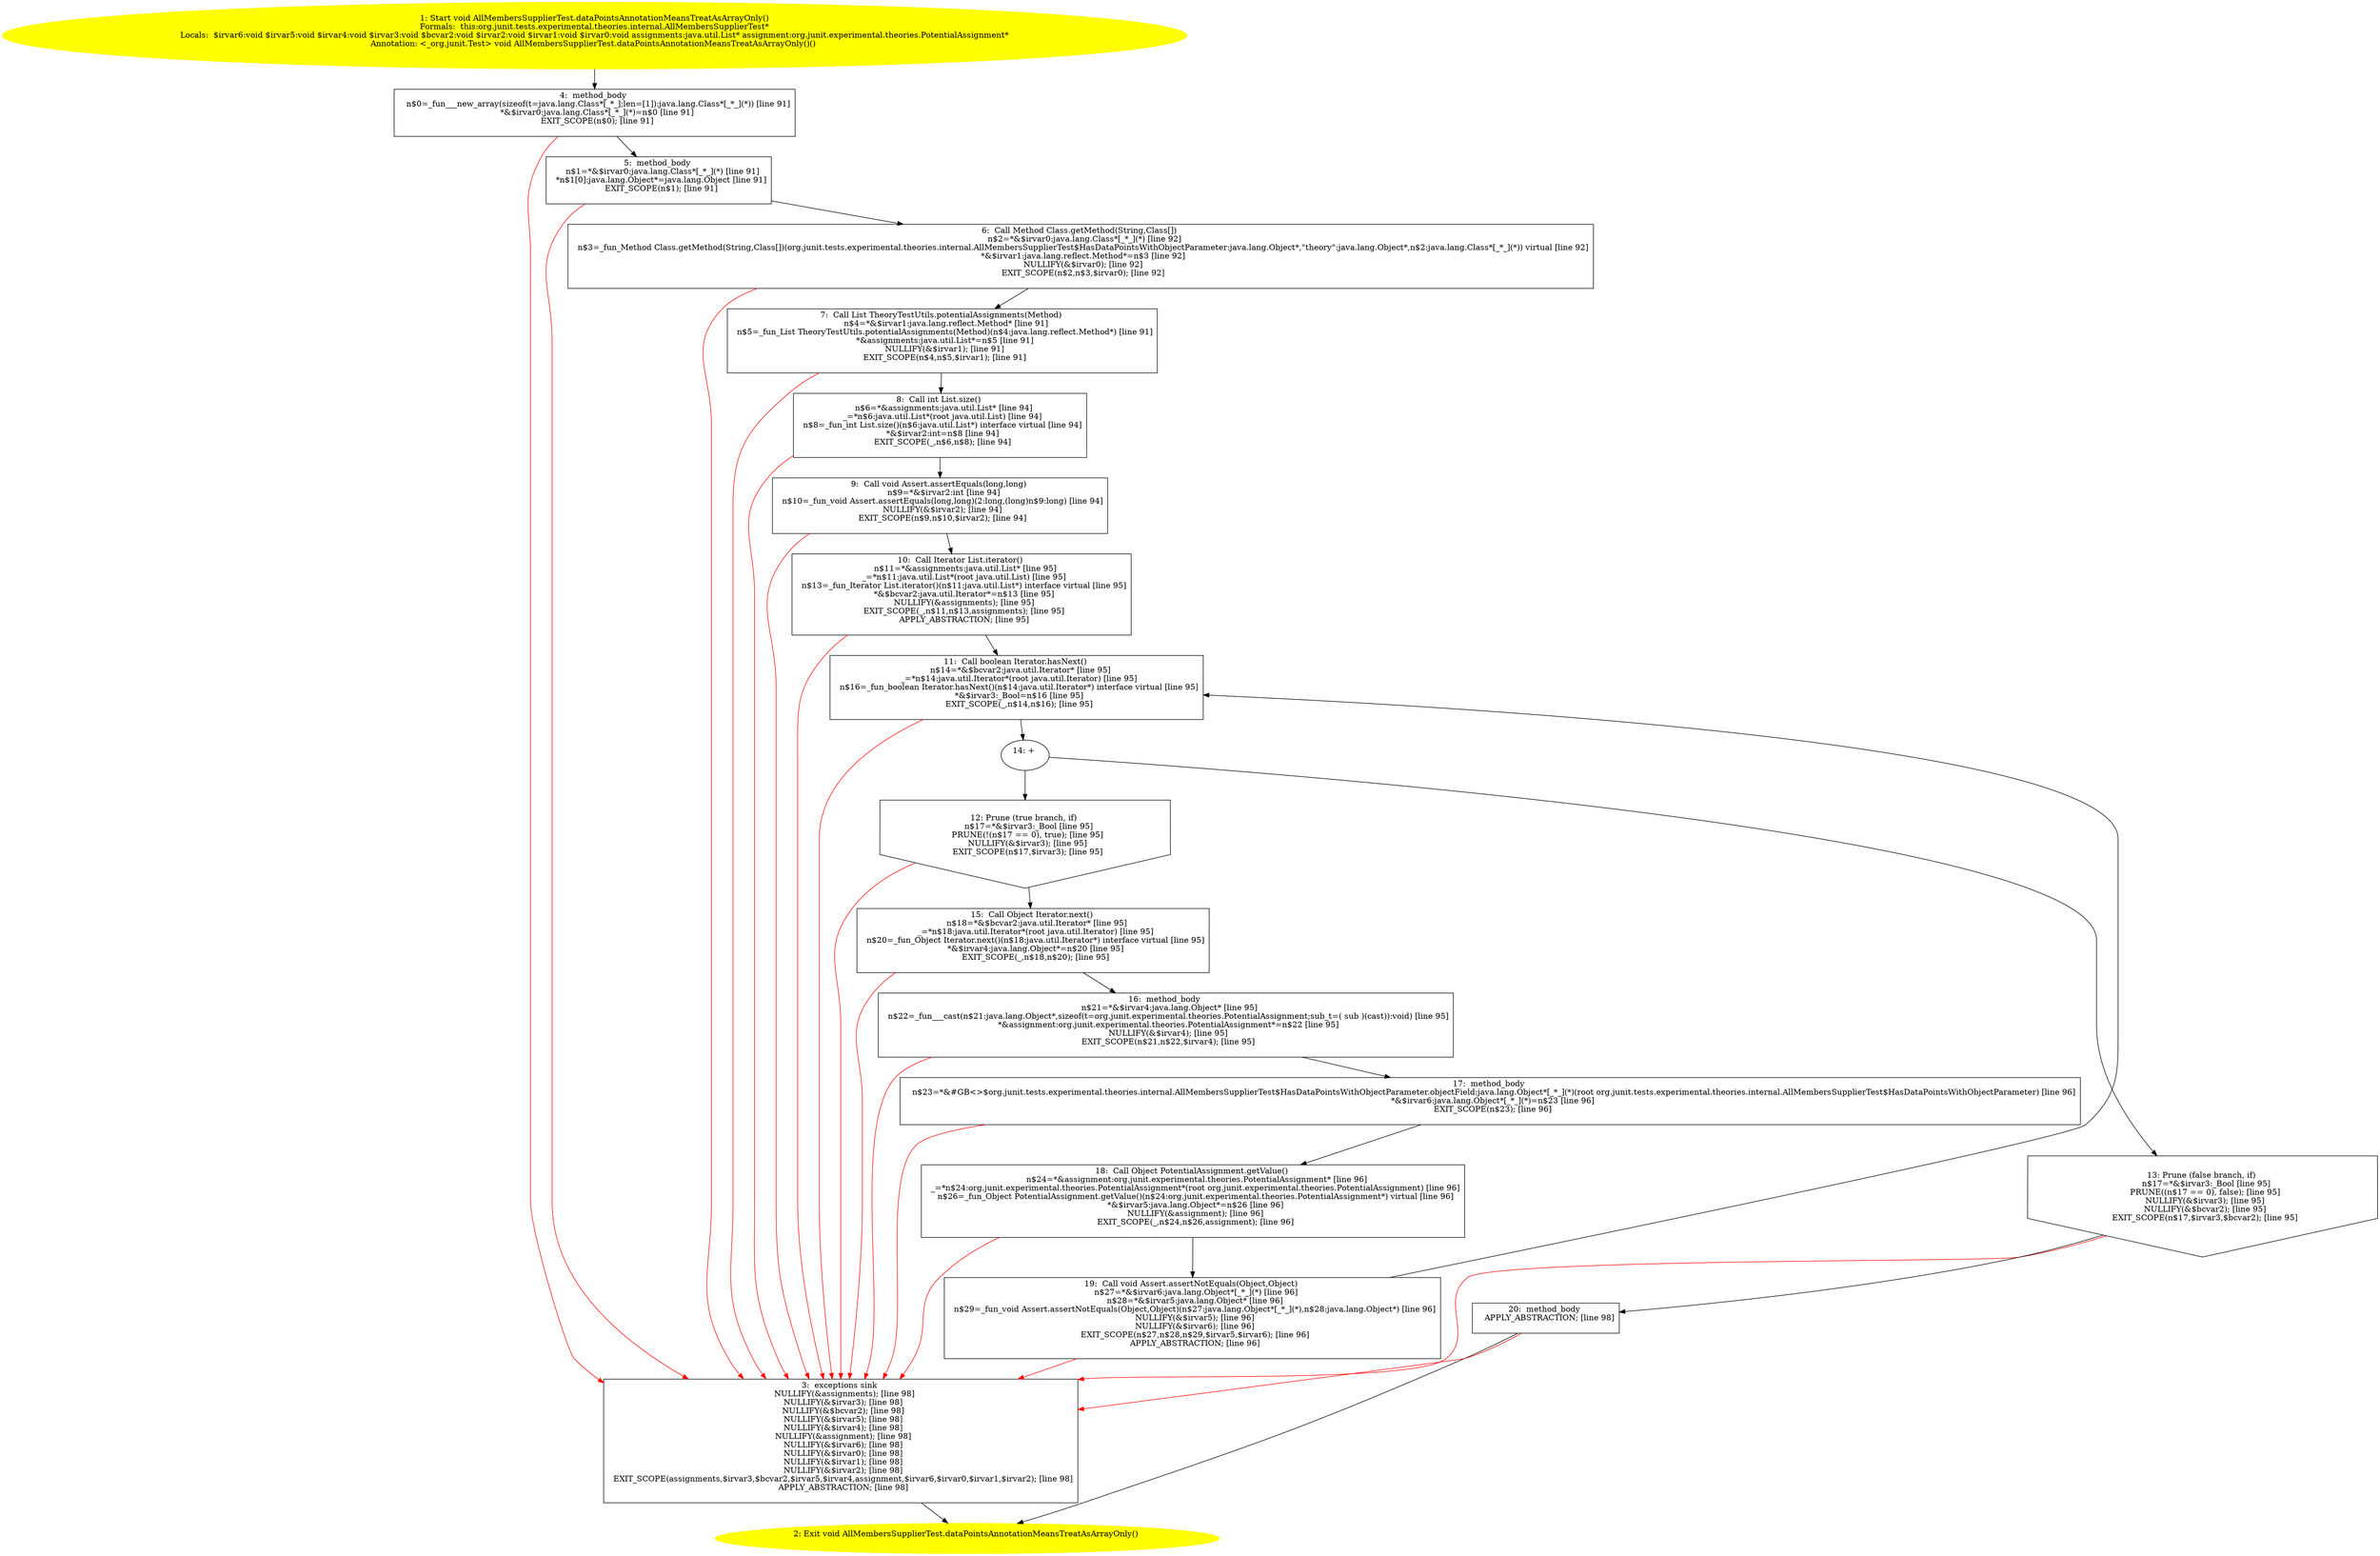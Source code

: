 /* @generated */
digraph cfg {
"org.junit.tests.experimental.theories.internal.AllMembersSupplierTest.dataPointsAnnotationMeansTreat.ea7d7a4428501976a50ae4250555c43a_1" [label="1: Start void AllMembersSupplierTest.dataPointsAnnotationMeansTreatAsArrayOnly()\nFormals:  this:org.junit.tests.experimental.theories.internal.AllMembersSupplierTest*\nLocals:  $irvar6:void $irvar5:void $irvar4:void $irvar3:void $bcvar2:void $irvar2:void $irvar1:void $irvar0:void assignments:java.util.List* assignment:org.junit.experimental.theories.PotentialAssignment*\nAnnotation: <_org.junit.Test> void AllMembersSupplierTest.dataPointsAnnotationMeansTreatAsArrayOnly()() \n  " color=yellow style=filled]
	

	 "org.junit.tests.experimental.theories.internal.AllMembersSupplierTest.dataPointsAnnotationMeansTreat.ea7d7a4428501976a50ae4250555c43a_1" -> "org.junit.tests.experimental.theories.internal.AllMembersSupplierTest.dataPointsAnnotationMeansTreat.ea7d7a4428501976a50ae4250555c43a_4" ;
"org.junit.tests.experimental.theories.internal.AllMembersSupplierTest.dataPointsAnnotationMeansTreat.ea7d7a4428501976a50ae4250555c43a_2" [label="2: Exit void AllMembersSupplierTest.dataPointsAnnotationMeansTreatAsArrayOnly() \n  " color=yellow style=filled]
	

"org.junit.tests.experimental.theories.internal.AllMembersSupplierTest.dataPointsAnnotationMeansTreat.ea7d7a4428501976a50ae4250555c43a_3" [label="3:  exceptions sink \n   NULLIFY(&assignments); [line 98]\n  NULLIFY(&$irvar3); [line 98]\n  NULLIFY(&$bcvar2); [line 98]\n  NULLIFY(&$irvar5); [line 98]\n  NULLIFY(&$irvar4); [line 98]\n  NULLIFY(&assignment); [line 98]\n  NULLIFY(&$irvar6); [line 98]\n  NULLIFY(&$irvar0); [line 98]\n  NULLIFY(&$irvar1); [line 98]\n  NULLIFY(&$irvar2); [line 98]\n  EXIT_SCOPE(assignments,$irvar3,$bcvar2,$irvar5,$irvar4,assignment,$irvar6,$irvar0,$irvar1,$irvar2); [line 98]\n  APPLY_ABSTRACTION; [line 98]\n " shape="box"]
	

	 "org.junit.tests.experimental.theories.internal.AllMembersSupplierTest.dataPointsAnnotationMeansTreat.ea7d7a4428501976a50ae4250555c43a_3" -> "org.junit.tests.experimental.theories.internal.AllMembersSupplierTest.dataPointsAnnotationMeansTreat.ea7d7a4428501976a50ae4250555c43a_2" ;
"org.junit.tests.experimental.theories.internal.AllMembersSupplierTest.dataPointsAnnotationMeansTreat.ea7d7a4428501976a50ae4250555c43a_4" [label="4:  method_body \n   n$0=_fun___new_array(sizeof(t=java.lang.Class*[_*_];len=[1]):java.lang.Class*[_*_](*)) [line 91]\n  *&$irvar0:java.lang.Class*[_*_](*)=n$0 [line 91]\n  EXIT_SCOPE(n$0); [line 91]\n " shape="box"]
	

	 "org.junit.tests.experimental.theories.internal.AllMembersSupplierTest.dataPointsAnnotationMeansTreat.ea7d7a4428501976a50ae4250555c43a_4" -> "org.junit.tests.experimental.theories.internal.AllMembersSupplierTest.dataPointsAnnotationMeansTreat.ea7d7a4428501976a50ae4250555c43a_5" ;
	 "org.junit.tests.experimental.theories.internal.AllMembersSupplierTest.dataPointsAnnotationMeansTreat.ea7d7a4428501976a50ae4250555c43a_4" -> "org.junit.tests.experimental.theories.internal.AllMembersSupplierTest.dataPointsAnnotationMeansTreat.ea7d7a4428501976a50ae4250555c43a_3" [color="red" ];
"org.junit.tests.experimental.theories.internal.AllMembersSupplierTest.dataPointsAnnotationMeansTreat.ea7d7a4428501976a50ae4250555c43a_5" [label="5:  method_body \n   n$1=*&$irvar0:java.lang.Class*[_*_](*) [line 91]\n  *n$1[0]:java.lang.Object*=java.lang.Object [line 91]\n  EXIT_SCOPE(n$1); [line 91]\n " shape="box"]
	

	 "org.junit.tests.experimental.theories.internal.AllMembersSupplierTest.dataPointsAnnotationMeansTreat.ea7d7a4428501976a50ae4250555c43a_5" -> "org.junit.tests.experimental.theories.internal.AllMembersSupplierTest.dataPointsAnnotationMeansTreat.ea7d7a4428501976a50ae4250555c43a_6" ;
	 "org.junit.tests.experimental.theories.internal.AllMembersSupplierTest.dataPointsAnnotationMeansTreat.ea7d7a4428501976a50ae4250555c43a_5" -> "org.junit.tests.experimental.theories.internal.AllMembersSupplierTest.dataPointsAnnotationMeansTreat.ea7d7a4428501976a50ae4250555c43a_3" [color="red" ];
"org.junit.tests.experimental.theories.internal.AllMembersSupplierTest.dataPointsAnnotationMeansTreat.ea7d7a4428501976a50ae4250555c43a_6" [label="6:  Call Method Class.getMethod(String,Class[]) \n   n$2=*&$irvar0:java.lang.Class*[_*_](*) [line 92]\n  n$3=_fun_Method Class.getMethod(String,Class[])(org.junit.tests.experimental.theories.internal.AllMembersSupplierTest$HasDataPointsWithObjectParameter:java.lang.Object*,\"theory\":java.lang.Object*,n$2:java.lang.Class*[_*_](*)) virtual [line 92]\n  *&$irvar1:java.lang.reflect.Method*=n$3 [line 92]\n  NULLIFY(&$irvar0); [line 92]\n  EXIT_SCOPE(n$2,n$3,$irvar0); [line 92]\n " shape="box"]
	

	 "org.junit.tests.experimental.theories.internal.AllMembersSupplierTest.dataPointsAnnotationMeansTreat.ea7d7a4428501976a50ae4250555c43a_6" -> "org.junit.tests.experimental.theories.internal.AllMembersSupplierTest.dataPointsAnnotationMeansTreat.ea7d7a4428501976a50ae4250555c43a_7" ;
	 "org.junit.tests.experimental.theories.internal.AllMembersSupplierTest.dataPointsAnnotationMeansTreat.ea7d7a4428501976a50ae4250555c43a_6" -> "org.junit.tests.experimental.theories.internal.AllMembersSupplierTest.dataPointsAnnotationMeansTreat.ea7d7a4428501976a50ae4250555c43a_3" [color="red" ];
"org.junit.tests.experimental.theories.internal.AllMembersSupplierTest.dataPointsAnnotationMeansTreat.ea7d7a4428501976a50ae4250555c43a_7" [label="7:  Call List TheoryTestUtils.potentialAssignments(Method) \n   n$4=*&$irvar1:java.lang.reflect.Method* [line 91]\n  n$5=_fun_List TheoryTestUtils.potentialAssignments(Method)(n$4:java.lang.reflect.Method*) [line 91]\n  *&assignments:java.util.List*=n$5 [line 91]\n  NULLIFY(&$irvar1); [line 91]\n  EXIT_SCOPE(n$4,n$5,$irvar1); [line 91]\n " shape="box"]
	

	 "org.junit.tests.experimental.theories.internal.AllMembersSupplierTest.dataPointsAnnotationMeansTreat.ea7d7a4428501976a50ae4250555c43a_7" -> "org.junit.tests.experimental.theories.internal.AllMembersSupplierTest.dataPointsAnnotationMeansTreat.ea7d7a4428501976a50ae4250555c43a_8" ;
	 "org.junit.tests.experimental.theories.internal.AllMembersSupplierTest.dataPointsAnnotationMeansTreat.ea7d7a4428501976a50ae4250555c43a_7" -> "org.junit.tests.experimental.theories.internal.AllMembersSupplierTest.dataPointsAnnotationMeansTreat.ea7d7a4428501976a50ae4250555c43a_3" [color="red" ];
"org.junit.tests.experimental.theories.internal.AllMembersSupplierTest.dataPointsAnnotationMeansTreat.ea7d7a4428501976a50ae4250555c43a_8" [label="8:  Call int List.size() \n   n$6=*&assignments:java.util.List* [line 94]\n  _=*n$6:java.util.List*(root java.util.List) [line 94]\n  n$8=_fun_int List.size()(n$6:java.util.List*) interface virtual [line 94]\n  *&$irvar2:int=n$8 [line 94]\n  EXIT_SCOPE(_,n$6,n$8); [line 94]\n " shape="box"]
	

	 "org.junit.tests.experimental.theories.internal.AllMembersSupplierTest.dataPointsAnnotationMeansTreat.ea7d7a4428501976a50ae4250555c43a_8" -> "org.junit.tests.experimental.theories.internal.AllMembersSupplierTest.dataPointsAnnotationMeansTreat.ea7d7a4428501976a50ae4250555c43a_9" ;
	 "org.junit.tests.experimental.theories.internal.AllMembersSupplierTest.dataPointsAnnotationMeansTreat.ea7d7a4428501976a50ae4250555c43a_8" -> "org.junit.tests.experimental.theories.internal.AllMembersSupplierTest.dataPointsAnnotationMeansTreat.ea7d7a4428501976a50ae4250555c43a_3" [color="red" ];
"org.junit.tests.experimental.theories.internal.AllMembersSupplierTest.dataPointsAnnotationMeansTreat.ea7d7a4428501976a50ae4250555c43a_9" [label="9:  Call void Assert.assertEquals(long,long) \n   n$9=*&$irvar2:int [line 94]\n  n$10=_fun_void Assert.assertEquals(long,long)(2:long,(long)n$9:long) [line 94]\n  NULLIFY(&$irvar2); [line 94]\n  EXIT_SCOPE(n$9,n$10,$irvar2); [line 94]\n " shape="box"]
	

	 "org.junit.tests.experimental.theories.internal.AllMembersSupplierTest.dataPointsAnnotationMeansTreat.ea7d7a4428501976a50ae4250555c43a_9" -> "org.junit.tests.experimental.theories.internal.AllMembersSupplierTest.dataPointsAnnotationMeansTreat.ea7d7a4428501976a50ae4250555c43a_10" ;
	 "org.junit.tests.experimental.theories.internal.AllMembersSupplierTest.dataPointsAnnotationMeansTreat.ea7d7a4428501976a50ae4250555c43a_9" -> "org.junit.tests.experimental.theories.internal.AllMembersSupplierTest.dataPointsAnnotationMeansTreat.ea7d7a4428501976a50ae4250555c43a_3" [color="red" ];
"org.junit.tests.experimental.theories.internal.AllMembersSupplierTest.dataPointsAnnotationMeansTreat.ea7d7a4428501976a50ae4250555c43a_10" [label="10:  Call Iterator List.iterator() \n   n$11=*&assignments:java.util.List* [line 95]\n  _=*n$11:java.util.List*(root java.util.List) [line 95]\n  n$13=_fun_Iterator List.iterator()(n$11:java.util.List*) interface virtual [line 95]\n  *&$bcvar2:java.util.Iterator*=n$13 [line 95]\n  NULLIFY(&assignments); [line 95]\n  EXIT_SCOPE(_,n$11,n$13,assignments); [line 95]\n  APPLY_ABSTRACTION; [line 95]\n " shape="box"]
	

	 "org.junit.tests.experimental.theories.internal.AllMembersSupplierTest.dataPointsAnnotationMeansTreat.ea7d7a4428501976a50ae4250555c43a_10" -> "org.junit.tests.experimental.theories.internal.AllMembersSupplierTest.dataPointsAnnotationMeansTreat.ea7d7a4428501976a50ae4250555c43a_11" ;
	 "org.junit.tests.experimental.theories.internal.AllMembersSupplierTest.dataPointsAnnotationMeansTreat.ea7d7a4428501976a50ae4250555c43a_10" -> "org.junit.tests.experimental.theories.internal.AllMembersSupplierTest.dataPointsAnnotationMeansTreat.ea7d7a4428501976a50ae4250555c43a_3" [color="red" ];
"org.junit.tests.experimental.theories.internal.AllMembersSupplierTest.dataPointsAnnotationMeansTreat.ea7d7a4428501976a50ae4250555c43a_11" [label="11:  Call boolean Iterator.hasNext() \n   n$14=*&$bcvar2:java.util.Iterator* [line 95]\n  _=*n$14:java.util.Iterator*(root java.util.Iterator) [line 95]\n  n$16=_fun_boolean Iterator.hasNext()(n$14:java.util.Iterator*) interface virtual [line 95]\n  *&$irvar3:_Bool=n$16 [line 95]\n  EXIT_SCOPE(_,n$14,n$16); [line 95]\n " shape="box"]
	

	 "org.junit.tests.experimental.theories.internal.AllMembersSupplierTest.dataPointsAnnotationMeansTreat.ea7d7a4428501976a50ae4250555c43a_11" -> "org.junit.tests.experimental.theories.internal.AllMembersSupplierTest.dataPointsAnnotationMeansTreat.ea7d7a4428501976a50ae4250555c43a_14" ;
	 "org.junit.tests.experimental.theories.internal.AllMembersSupplierTest.dataPointsAnnotationMeansTreat.ea7d7a4428501976a50ae4250555c43a_11" -> "org.junit.tests.experimental.theories.internal.AllMembersSupplierTest.dataPointsAnnotationMeansTreat.ea7d7a4428501976a50ae4250555c43a_3" [color="red" ];
"org.junit.tests.experimental.theories.internal.AllMembersSupplierTest.dataPointsAnnotationMeansTreat.ea7d7a4428501976a50ae4250555c43a_12" [label="12: Prune (true branch, if) \n   n$17=*&$irvar3:_Bool [line 95]\n  PRUNE(!(n$17 == 0), true); [line 95]\n  NULLIFY(&$irvar3); [line 95]\n  EXIT_SCOPE(n$17,$irvar3); [line 95]\n " shape="invhouse"]
	

	 "org.junit.tests.experimental.theories.internal.AllMembersSupplierTest.dataPointsAnnotationMeansTreat.ea7d7a4428501976a50ae4250555c43a_12" -> "org.junit.tests.experimental.theories.internal.AllMembersSupplierTest.dataPointsAnnotationMeansTreat.ea7d7a4428501976a50ae4250555c43a_15" ;
	 "org.junit.tests.experimental.theories.internal.AllMembersSupplierTest.dataPointsAnnotationMeansTreat.ea7d7a4428501976a50ae4250555c43a_12" -> "org.junit.tests.experimental.theories.internal.AllMembersSupplierTest.dataPointsAnnotationMeansTreat.ea7d7a4428501976a50ae4250555c43a_3" [color="red" ];
"org.junit.tests.experimental.theories.internal.AllMembersSupplierTest.dataPointsAnnotationMeansTreat.ea7d7a4428501976a50ae4250555c43a_13" [label="13: Prune (false branch, if) \n   n$17=*&$irvar3:_Bool [line 95]\n  PRUNE((n$17 == 0), false); [line 95]\n  NULLIFY(&$irvar3); [line 95]\n  NULLIFY(&$bcvar2); [line 95]\n  EXIT_SCOPE(n$17,$irvar3,$bcvar2); [line 95]\n " shape="invhouse"]
	

	 "org.junit.tests.experimental.theories.internal.AllMembersSupplierTest.dataPointsAnnotationMeansTreat.ea7d7a4428501976a50ae4250555c43a_13" -> "org.junit.tests.experimental.theories.internal.AllMembersSupplierTest.dataPointsAnnotationMeansTreat.ea7d7a4428501976a50ae4250555c43a_20" ;
	 "org.junit.tests.experimental.theories.internal.AllMembersSupplierTest.dataPointsAnnotationMeansTreat.ea7d7a4428501976a50ae4250555c43a_13" -> "org.junit.tests.experimental.theories.internal.AllMembersSupplierTest.dataPointsAnnotationMeansTreat.ea7d7a4428501976a50ae4250555c43a_3" [color="red" ];
"org.junit.tests.experimental.theories.internal.AllMembersSupplierTest.dataPointsAnnotationMeansTreat.ea7d7a4428501976a50ae4250555c43a_14" [label="14: + \n  " ]
	

	 "org.junit.tests.experimental.theories.internal.AllMembersSupplierTest.dataPointsAnnotationMeansTreat.ea7d7a4428501976a50ae4250555c43a_14" -> "org.junit.tests.experimental.theories.internal.AllMembersSupplierTest.dataPointsAnnotationMeansTreat.ea7d7a4428501976a50ae4250555c43a_12" ;
	 "org.junit.tests.experimental.theories.internal.AllMembersSupplierTest.dataPointsAnnotationMeansTreat.ea7d7a4428501976a50ae4250555c43a_14" -> "org.junit.tests.experimental.theories.internal.AllMembersSupplierTest.dataPointsAnnotationMeansTreat.ea7d7a4428501976a50ae4250555c43a_13" ;
"org.junit.tests.experimental.theories.internal.AllMembersSupplierTest.dataPointsAnnotationMeansTreat.ea7d7a4428501976a50ae4250555c43a_15" [label="15:  Call Object Iterator.next() \n   n$18=*&$bcvar2:java.util.Iterator* [line 95]\n  _=*n$18:java.util.Iterator*(root java.util.Iterator) [line 95]\n  n$20=_fun_Object Iterator.next()(n$18:java.util.Iterator*) interface virtual [line 95]\n  *&$irvar4:java.lang.Object*=n$20 [line 95]\n  EXIT_SCOPE(_,n$18,n$20); [line 95]\n " shape="box"]
	

	 "org.junit.tests.experimental.theories.internal.AllMembersSupplierTest.dataPointsAnnotationMeansTreat.ea7d7a4428501976a50ae4250555c43a_15" -> "org.junit.tests.experimental.theories.internal.AllMembersSupplierTest.dataPointsAnnotationMeansTreat.ea7d7a4428501976a50ae4250555c43a_16" ;
	 "org.junit.tests.experimental.theories.internal.AllMembersSupplierTest.dataPointsAnnotationMeansTreat.ea7d7a4428501976a50ae4250555c43a_15" -> "org.junit.tests.experimental.theories.internal.AllMembersSupplierTest.dataPointsAnnotationMeansTreat.ea7d7a4428501976a50ae4250555c43a_3" [color="red" ];
"org.junit.tests.experimental.theories.internal.AllMembersSupplierTest.dataPointsAnnotationMeansTreat.ea7d7a4428501976a50ae4250555c43a_16" [label="16:  method_body \n   n$21=*&$irvar4:java.lang.Object* [line 95]\n  n$22=_fun___cast(n$21:java.lang.Object*,sizeof(t=org.junit.experimental.theories.PotentialAssignment;sub_t=( sub )(cast)):void) [line 95]\n  *&assignment:org.junit.experimental.theories.PotentialAssignment*=n$22 [line 95]\n  NULLIFY(&$irvar4); [line 95]\n  EXIT_SCOPE(n$21,n$22,$irvar4); [line 95]\n " shape="box"]
	

	 "org.junit.tests.experimental.theories.internal.AllMembersSupplierTest.dataPointsAnnotationMeansTreat.ea7d7a4428501976a50ae4250555c43a_16" -> "org.junit.tests.experimental.theories.internal.AllMembersSupplierTest.dataPointsAnnotationMeansTreat.ea7d7a4428501976a50ae4250555c43a_17" ;
	 "org.junit.tests.experimental.theories.internal.AllMembersSupplierTest.dataPointsAnnotationMeansTreat.ea7d7a4428501976a50ae4250555c43a_16" -> "org.junit.tests.experimental.theories.internal.AllMembersSupplierTest.dataPointsAnnotationMeansTreat.ea7d7a4428501976a50ae4250555c43a_3" [color="red" ];
"org.junit.tests.experimental.theories.internal.AllMembersSupplierTest.dataPointsAnnotationMeansTreat.ea7d7a4428501976a50ae4250555c43a_17" [label="17:  method_body \n   n$23=*&#GB<>$org.junit.tests.experimental.theories.internal.AllMembersSupplierTest$HasDataPointsWithObjectParameter.objectField:java.lang.Object*[_*_](*)(root org.junit.tests.experimental.theories.internal.AllMembersSupplierTest$HasDataPointsWithObjectParameter) [line 96]\n  *&$irvar6:java.lang.Object*[_*_](*)=n$23 [line 96]\n  EXIT_SCOPE(n$23); [line 96]\n " shape="box"]
	

	 "org.junit.tests.experimental.theories.internal.AllMembersSupplierTest.dataPointsAnnotationMeansTreat.ea7d7a4428501976a50ae4250555c43a_17" -> "org.junit.tests.experimental.theories.internal.AllMembersSupplierTest.dataPointsAnnotationMeansTreat.ea7d7a4428501976a50ae4250555c43a_18" ;
	 "org.junit.tests.experimental.theories.internal.AllMembersSupplierTest.dataPointsAnnotationMeansTreat.ea7d7a4428501976a50ae4250555c43a_17" -> "org.junit.tests.experimental.theories.internal.AllMembersSupplierTest.dataPointsAnnotationMeansTreat.ea7d7a4428501976a50ae4250555c43a_3" [color="red" ];
"org.junit.tests.experimental.theories.internal.AllMembersSupplierTest.dataPointsAnnotationMeansTreat.ea7d7a4428501976a50ae4250555c43a_18" [label="18:  Call Object PotentialAssignment.getValue() \n   n$24=*&assignment:org.junit.experimental.theories.PotentialAssignment* [line 96]\n  _=*n$24:org.junit.experimental.theories.PotentialAssignment*(root org.junit.experimental.theories.PotentialAssignment) [line 96]\n  n$26=_fun_Object PotentialAssignment.getValue()(n$24:org.junit.experimental.theories.PotentialAssignment*) virtual [line 96]\n  *&$irvar5:java.lang.Object*=n$26 [line 96]\n  NULLIFY(&assignment); [line 96]\n  EXIT_SCOPE(_,n$24,n$26,assignment); [line 96]\n " shape="box"]
	

	 "org.junit.tests.experimental.theories.internal.AllMembersSupplierTest.dataPointsAnnotationMeansTreat.ea7d7a4428501976a50ae4250555c43a_18" -> "org.junit.tests.experimental.theories.internal.AllMembersSupplierTest.dataPointsAnnotationMeansTreat.ea7d7a4428501976a50ae4250555c43a_19" ;
	 "org.junit.tests.experimental.theories.internal.AllMembersSupplierTest.dataPointsAnnotationMeansTreat.ea7d7a4428501976a50ae4250555c43a_18" -> "org.junit.tests.experimental.theories.internal.AllMembersSupplierTest.dataPointsAnnotationMeansTreat.ea7d7a4428501976a50ae4250555c43a_3" [color="red" ];
"org.junit.tests.experimental.theories.internal.AllMembersSupplierTest.dataPointsAnnotationMeansTreat.ea7d7a4428501976a50ae4250555c43a_19" [label="19:  Call void Assert.assertNotEquals(Object,Object) \n   n$27=*&$irvar6:java.lang.Object*[_*_](*) [line 96]\n  n$28=*&$irvar5:java.lang.Object* [line 96]\n  n$29=_fun_void Assert.assertNotEquals(Object,Object)(n$27:java.lang.Object*[_*_](*),n$28:java.lang.Object*) [line 96]\n  NULLIFY(&$irvar5); [line 96]\n  NULLIFY(&$irvar6); [line 96]\n  EXIT_SCOPE(n$27,n$28,n$29,$irvar5,$irvar6); [line 96]\n  APPLY_ABSTRACTION; [line 96]\n " shape="box"]
	

	 "org.junit.tests.experimental.theories.internal.AllMembersSupplierTest.dataPointsAnnotationMeansTreat.ea7d7a4428501976a50ae4250555c43a_19" -> "org.junit.tests.experimental.theories.internal.AllMembersSupplierTest.dataPointsAnnotationMeansTreat.ea7d7a4428501976a50ae4250555c43a_11" ;
	 "org.junit.tests.experimental.theories.internal.AllMembersSupplierTest.dataPointsAnnotationMeansTreat.ea7d7a4428501976a50ae4250555c43a_19" -> "org.junit.tests.experimental.theories.internal.AllMembersSupplierTest.dataPointsAnnotationMeansTreat.ea7d7a4428501976a50ae4250555c43a_3" [color="red" ];
"org.junit.tests.experimental.theories.internal.AllMembersSupplierTest.dataPointsAnnotationMeansTreat.ea7d7a4428501976a50ae4250555c43a_20" [label="20:  method_body \n   APPLY_ABSTRACTION; [line 98]\n " shape="box"]
	

	 "org.junit.tests.experimental.theories.internal.AllMembersSupplierTest.dataPointsAnnotationMeansTreat.ea7d7a4428501976a50ae4250555c43a_20" -> "org.junit.tests.experimental.theories.internal.AllMembersSupplierTest.dataPointsAnnotationMeansTreat.ea7d7a4428501976a50ae4250555c43a_2" ;
	 "org.junit.tests.experimental.theories.internal.AllMembersSupplierTest.dataPointsAnnotationMeansTreat.ea7d7a4428501976a50ae4250555c43a_20" -> "org.junit.tests.experimental.theories.internal.AllMembersSupplierTest.dataPointsAnnotationMeansTreat.ea7d7a4428501976a50ae4250555c43a_3" [color="red" ];
}
